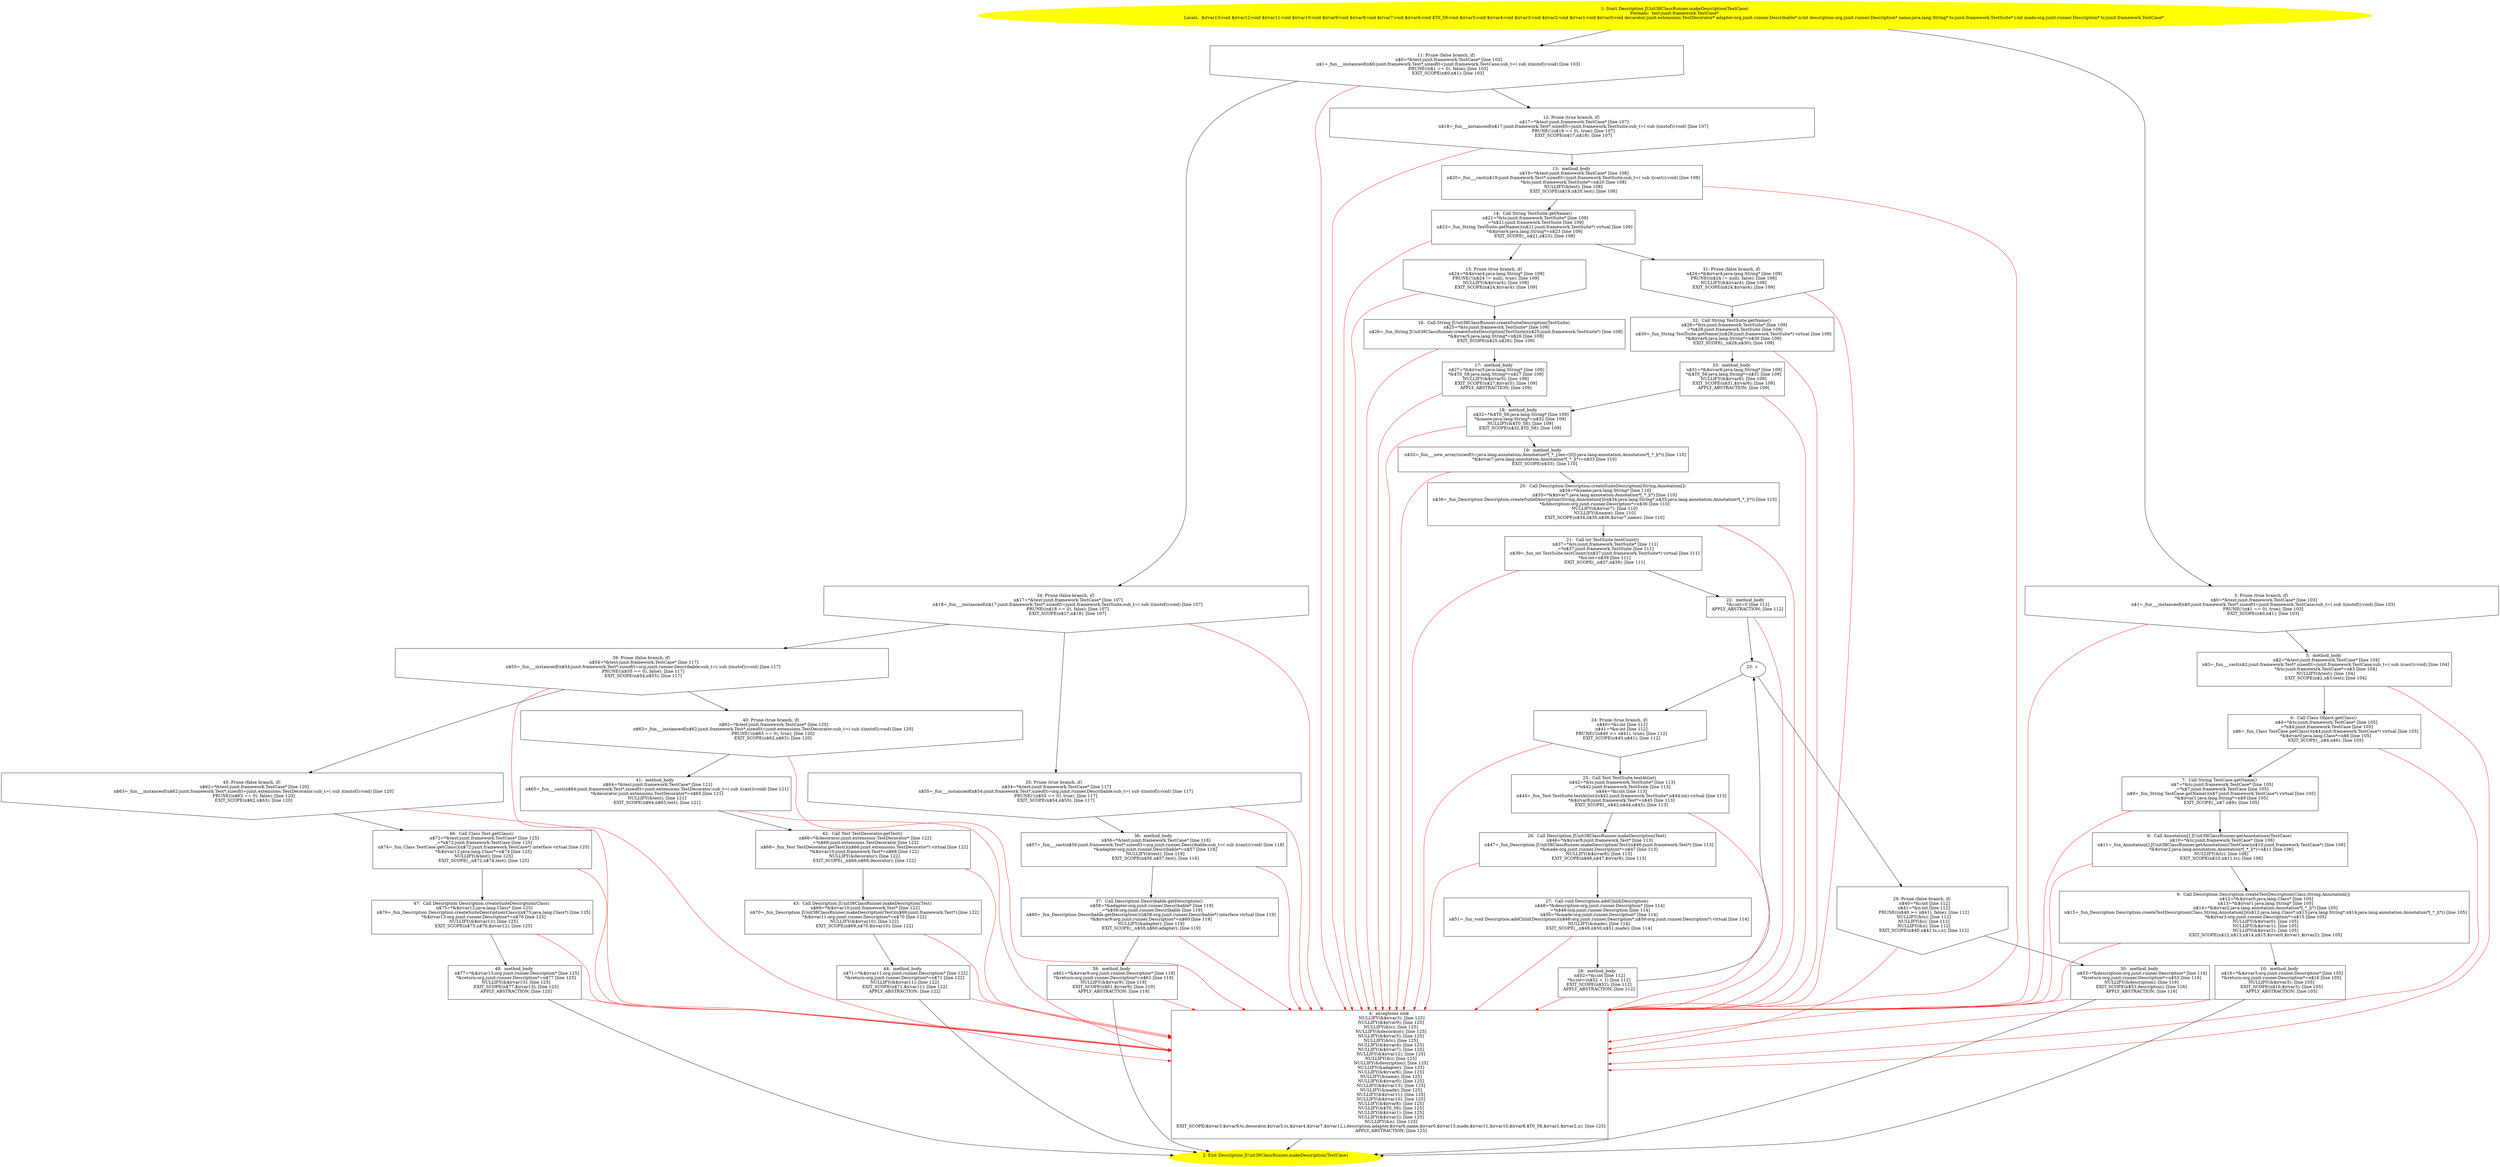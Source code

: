 /* @generated */
digraph cfg {
"org.junit.internal.runners.JUnit38ClassRunner.makeDescription(junit.framework.TestCase):org.junit.ru.dd2ad5ad8b686f7b591036854884a58a_1" [label="1: Start Description JUnit38ClassRunner.makeDescription(TestCase)\nFormals:  test:junit.framework.TestCase*\nLocals:  $irvar13:void $irvar12:void $irvar11:void $irvar10:void $irvar9:void $irvar8:void $irvar7:void $irvar6:void $T0_58:void $irvar5:void $irvar4:void $irvar3:void $irvar2:void $irvar1:void $irvar0:void decorator:junit.extensions.TestDecorator* adapter:org.junit.runner.Describable* n:int description:org.junit.runner.Description* name:java.lang.String* ts:junit.framework.TestSuite* i:int made:org.junit.runner.Description* tc:junit.framework.TestCase* \n  " color=yellow style=filled]
	

	 "org.junit.internal.runners.JUnit38ClassRunner.makeDescription(junit.framework.TestCase):org.junit.ru.dd2ad5ad8b686f7b591036854884a58a_1" -> "org.junit.internal.runners.JUnit38ClassRunner.makeDescription(junit.framework.TestCase):org.junit.ru.dd2ad5ad8b686f7b591036854884a58a_3" ;
	 "org.junit.internal.runners.JUnit38ClassRunner.makeDescription(junit.framework.TestCase):org.junit.ru.dd2ad5ad8b686f7b591036854884a58a_1" -> "org.junit.internal.runners.JUnit38ClassRunner.makeDescription(junit.framework.TestCase):org.junit.ru.dd2ad5ad8b686f7b591036854884a58a_11" ;
"org.junit.internal.runners.JUnit38ClassRunner.makeDescription(junit.framework.TestCase):org.junit.ru.dd2ad5ad8b686f7b591036854884a58a_2" [label="2: Exit Description JUnit38ClassRunner.makeDescription(TestCase) \n  " color=yellow style=filled]
	

"org.junit.internal.runners.JUnit38ClassRunner.makeDescription(junit.framework.TestCase):org.junit.ru.dd2ad5ad8b686f7b591036854884a58a_3" [label="3: Prune (true branch, if) \n   n$0=*&test:junit.framework.TestCase* [line 103]\n  n$1=_fun___instanceof(n$0:junit.framework.Test*,sizeof(t=junit.framework.TestCase;sub_t=( sub )(instof)):void) [line 103]\n  PRUNE(!(n$1 == 0), true); [line 103]\n  EXIT_SCOPE(n$0,n$1); [line 103]\n " shape="invhouse"]
	

	 "org.junit.internal.runners.JUnit38ClassRunner.makeDescription(junit.framework.TestCase):org.junit.ru.dd2ad5ad8b686f7b591036854884a58a_3" -> "org.junit.internal.runners.JUnit38ClassRunner.makeDescription(junit.framework.TestCase):org.junit.ru.dd2ad5ad8b686f7b591036854884a58a_5" ;
	 "org.junit.internal.runners.JUnit38ClassRunner.makeDescription(junit.framework.TestCase):org.junit.ru.dd2ad5ad8b686f7b591036854884a58a_3" -> "org.junit.internal.runners.JUnit38ClassRunner.makeDescription(junit.framework.TestCase):org.junit.ru.dd2ad5ad8b686f7b591036854884a58a_4" [color="red" ];
"org.junit.internal.runners.JUnit38ClassRunner.makeDescription(junit.framework.TestCase):org.junit.ru.dd2ad5ad8b686f7b591036854884a58a_4" [label="4:  exceptions sink \n   NULLIFY(&$irvar3); [line 125]\n  NULLIFY(&$irvar9); [line 125]\n  NULLIFY(&tc); [line 125]\n  NULLIFY(&decorator); [line 125]\n  NULLIFY(&$irvar5); [line 125]\n  NULLIFY(&ts); [line 125]\n  NULLIFY(&$irvar4); [line 125]\n  NULLIFY(&$irvar7); [line 125]\n  NULLIFY(&$irvar12); [line 125]\n  NULLIFY(&i); [line 125]\n  NULLIFY(&description); [line 125]\n  NULLIFY(&adapter); [line 125]\n  NULLIFY(&$irvar6); [line 125]\n  NULLIFY(&name); [line 125]\n  NULLIFY(&$irvar0); [line 125]\n  NULLIFY(&$irvar13); [line 125]\n  NULLIFY(&made); [line 125]\n  NULLIFY(&$irvar11); [line 125]\n  NULLIFY(&$irvar10); [line 125]\n  NULLIFY(&$irvar8); [line 125]\n  NULLIFY(&$T0_58); [line 125]\n  NULLIFY(&$irvar1); [line 125]\n  NULLIFY(&$irvar2); [line 125]\n  NULLIFY(&n); [line 125]\n  EXIT_SCOPE($irvar3,$irvar9,tc,decorator,$irvar5,ts,$irvar4,$irvar7,$irvar12,i,description,adapter,$irvar6,name,$irvar0,$irvar13,made,$irvar11,$irvar10,$irvar8,$T0_58,$irvar1,$irvar2,n); [line 125]\n  APPLY_ABSTRACTION; [line 125]\n " shape="box"]
	

	 "org.junit.internal.runners.JUnit38ClassRunner.makeDescription(junit.framework.TestCase):org.junit.ru.dd2ad5ad8b686f7b591036854884a58a_4" -> "org.junit.internal.runners.JUnit38ClassRunner.makeDescription(junit.framework.TestCase):org.junit.ru.dd2ad5ad8b686f7b591036854884a58a_2" ;
"org.junit.internal.runners.JUnit38ClassRunner.makeDescription(junit.framework.TestCase):org.junit.ru.dd2ad5ad8b686f7b591036854884a58a_5" [label="5:  method_body \n   n$2=*&test:junit.framework.TestCase* [line 104]\n  n$3=_fun___cast(n$2:junit.framework.Test*,sizeof(t=junit.framework.TestCase;sub_t=( sub )(cast)):void) [line 104]\n  *&tc:junit.framework.TestCase*=n$3 [line 104]\n  NULLIFY(&test); [line 104]\n  EXIT_SCOPE(n$2,n$3,test); [line 104]\n " shape="box"]
	

	 "org.junit.internal.runners.JUnit38ClassRunner.makeDescription(junit.framework.TestCase):org.junit.ru.dd2ad5ad8b686f7b591036854884a58a_5" -> "org.junit.internal.runners.JUnit38ClassRunner.makeDescription(junit.framework.TestCase):org.junit.ru.dd2ad5ad8b686f7b591036854884a58a_6" ;
	 "org.junit.internal.runners.JUnit38ClassRunner.makeDescription(junit.framework.TestCase):org.junit.ru.dd2ad5ad8b686f7b591036854884a58a_5" -> "org.junit.internal.runners.JUnit38ClassRunner.makeDescription(junit.framework.TestCase):org.junit.ru.dd2ad5ad8b686f7b591036854884a58a_4" [color="red" ];
"org.junit.internal.runners.JUnit38ClassRunner.makeDescription(junit.framework.TestCase):org.junit.ru.dd2ad5ad8b686f7b591036854884a58a_6" [label="6:  Call Class Object.getClass() \n   n$4=*&tc:junit.framework.TestCase* [line 105]\n  _=*n$4:junit.framework.TestCase [line 105]\n  n$6=_fun_Class TestCase.getClass()(n$4:junit.framework.TestCase*) virtual [line 105]\n  *&$irvar0:java.lang.Class*=n$6 [line 105]\n  EXIT_SCOPE(_,n$4,n$6); [line 105]\n " shape="box"]
	

	 "org.junit.internal.runners.JUnit38ClassRunner.makeDescription(junit.framework.TestCase):org.junit.ru.dd2ad5ad8b686f7b591036854884a58a_6" -> "org.junit.internal.runners.JUnit38ClassRunner.makeDescription(junit.framework.TestCase):org.junit.ru.dd2ad5ad8b686f7b591036854884a58a_7" ;
	 "org.junit.internal.runners.JUnit38ClassRunner.makeDescription(junit.framework.TestCase):org.junit.ru.dd2ad5ad8b686f7b591036854884a58a_6" -> "org.junit.internal.runners.JUnit38ClassRunner.makeDescription(junit.framework.TestCase):org.junit.ru.dd2ad5ad8b686f7b591036854884a58a_4" [color="red" ];
"org.junit.internal.runners.JUnit38ClassRunner.makeDescription(junit.framework.TestCase):org.junit.ru.dd2ad5ad8b686f7b591036854884a58a_7" [label="7:  Call String TestCase.getName() \n   n$7=*&tc:junit.framework.TestCase* [line 105]\n  _=*n$7:junit.framework.TestCase [line 105]\n  n$9=_fun_String TestCase.getName()(n$7:junit.framework.TestCase*) virtual [line 105]\n  *&$irvar1:java.lang.String*=n$9 [line 105]\n  EXIT_SCOPE(_,n$7,n$9); [line 105]\n " shape="box"]
	

	 "org.junit.internal.runners.JUnit38ClassRunner.makeDescription(junit.framework.TestCase):org.junit.ru.dd2ad5ad8b686f7b591036854884a58a_7" -> "org.junit.internal.runners.JUnit38ClassRunner.makeDescription(junit.framework.TestCase):org.junit.ru.dd2ad5ad8b686f7b591036854884a58a_8" ;
	 "org.junit.internal.runners.JUnit38ClassRunner.makeDescription(junit.framework.TestCase):org.junit.ru.dd2ad5ad8b686f7b591036854884a58a_7" -> "org.junit.internal.runners.JUnit38ClassRunner.makeDescription(junit.framework.TestCase):org.junit.ru.dd2ad5ad8b686f7b591036854884a58a_4" [color="red" ];
"org.junit.internal.runners.JUnit38ClassRunner.makeDescription(junit.framework.TestCase):org.junit.ru.dd2ad5ad8b686f7b591036854884a58a_8" [label="8:  Call Annotation[] JUnit38ClassRunner.getAnnotations(TestCase) \n   n$10=*&tc:junit.framework.TestCase* [line 106]\n  n$11=_fun_Annotation[] JUnit38ClassRunner.getAnnotations(TestCase)(n$10:junit.framework.TestCase*) [line 106]\n  *&$irvar2:java.lang.annotation.Annotation*[_*_](*)=n$11 [line 106]\n  NULLIFY(&tc); [line 106]\n  EXIT_SCOPE(n$10,n$11,tc); [line 106]\n " shape="box"]
	

	 "org.junit.internal.runners.JUnit38ClassRunner.makeDescription(junit.framework.TestCase):org.junit.ru.dd2ad5ad8b686f7b591036854884a58a_8" -> "org.junit.internal.runners.JUnit38ClassRunner.makeDescription(junit.framework.TestCase):org.junit.ru.dd2ad5ad8b686f7b591036854884a58a_9" ;
	 "org.junit.internal.runners.JUnit38ClassRunner.makeDescription(junit.framework.TestCase):org.junit.ru.dd2ad5ad8b686f7b591036854884a58a_8" -> "org.junit.internal.runners.JUnit38ClassRunner.makeDescription(junit.framework.TestCase):org.junit.ru.dd2ad5ad8b686f7b591036854884a58a_4" [color="red" ];
"org.junit.internal.runners.JUnit38ClassRunner.makeDescription(junit.framework.TestCase):org.junit.ru.dd2ad5ad8b686f7b591036854884a58a_9" [label="9:  Call Description Description.createTestDescription(Class,String,Annotation[]) \n   n$12=*&$irvar0:java.lang.Class* [line 105]\n  n$13=*&$irvar1:java.lang.String* [line 105]\n  n$14=*&$irvar2:java.lang.annotation.Annotation*[_*_](*) [line 105]\n  n$15=_fun_Description Description.createTestDescription(Class,String,Annotation[])(n$12:java.lang.Class*,n$13:java.lang.String*,n$14:java.lang.annotation.Annotation*[_*_](*)) [line 105]\n  *&$irvar3:org.junit.runner.Description*=n$15 [line 105]\n  NULLIFY(&$irvar0); [line 105]\n  NULLIFY(&$irvar1); [line 105]\n  NULLIFY(&$irvar2); [line 105]\n  EXIT_SCOPE(n$12,n$13,n$14,n$15,$irvar0,$irvar1,$irvar2); [line 105]\n " shape="box"]
	

	 "org.junit.internal.runners.JUnit38ClassRunner.makeDescription(junit.framework.TestCase):org.junit.ru.dd2ad5ad8b686f7b591036854884a58a_9" -> "org.junit.internal.runners.JUnit38ClassRunner.makeDescription(junit.framework.TestCase):org.junit.ru.dd2ad5ad8b686f7b591036854884a58a_10" ;
	 "org.junit.internal.runners.JUnit38ClassRunner.makeDescription(junit.framework.TestCase):org.junit.ru.dd2ad5ad8b686f7b591036854884a58a_9" -> "org.junit.internal.runners.JUnit38ClassRunner.makeDescription(junit.framework.TestCase):org.junit.ru.dd2ad5ad8b686f7b591036854884a58a_4" [color="red" ];
"org.junit.internal.runners.JUnit38ClassRunner.makeDescription(junit.framework.TestCase):org.junit.ru.dd2ad5ad8b686f7b591036854884a58a_10" [label="10:  method_body \n   n$16=*&$irvar3:org.junit.runner.Description* [line 105]\n  *&return:org.junit.runner.Description*=n$16 [line 105]\n  NULLIFY(&$irvar3); [line 105]\n  EXIT_SCOPE(n$16,$irvar3); [line 105]\n  APPLY_ABSTRACTION; [line 105]\n " shape="box"]
	

	 "org.junit.internal.runners.JUnit38ClassRunner.makeDescription(junit.framework.TestCase):org.junit.ru.dd2ad5ad8b686f7b591036854884a58a_10" -> "org.junit.internal.runners.JUnit38ClassRunner.makeDescription(junit.framework.TestCase):org.junit.ru.dd2ad5ad8b686f7b591036854884a58a_2" ;
	 "org.junit.internal.runners.JUnit38ClassRunner.makeDescription(junit.framework.TestCase):org.junit.ru.dd2ad5ad8b686f7b591036854884a58a_10" -> "org.junit.internal.runners.JUnit38ClassRunner.makeDescription(junit.framework.TestCase):org.junit.ru.dd2ad5ad8b686f7b591036854884a58a_4" [color="red" ];
"org.junit.internal.runners.JUnit38ClassRunner.makeDescription(junit.framework.TestCase):org.junit.ru.dd2ad5ad8b686f7b591036854884a58a_11" [label="11: Prune (false branch, if) \n   n$0=*&test:junit.framework.TestCase* [line 103]\n  n$1=_fun___instanceof(n$0:junit.framework.Test*,sizeof(t=junit.framework.TestCase;sub_t=( sub )(instof)):void) [line 103]\n  PRUNE((n$1 == 0), false); [line 103]\n  EXIT_SCOPE(n$0,n$1); [line 103]\n " shape="invhouse"]
	

	 "org.junit.internal.runners.JUnit38ClassRunner.makeDescription(junit.framework.TestCase):org.junit.ru.dd2ad5ad8b686f7b591036854884a58a_11" -> "org.junit.internal.runners.JUnit38ClassRunner.makeDescription(junit.framework.TestCase):org.junit.ru.dd2ad5ad8b686f7b591036854884a58a_12" ;
	 "org.junit.internal.runners.JUnit38ClassRunner.makeDescription(junit.framework.TestCase):org.junit.ru.dd2ad5ad8b686f7b591036854884a58a_11" -> "org.junit.internal.runners.JUnit38ClassRunner.makeDescription(junit.framework.TestCase):org.junit.ru.dd2ad5ad8b686f7b591036854884a58a_34" ;
	 "org.junit.internal.runners.JUnit38ClassRunner.makeDescription(junit.framework.TestCase):org.junit.ru.dd2ad5ad8b686f7b591036854884a58a_11" -> "org.junit.internal.runners.JUnit38ClassRunner.makeDescription(junit.framework.TestCase):org.junit.ru.dd2ad5ad8b686f7b591036854884a58a_4" [color="red" ];
"org.junit.internal.runners.JUnit38ClassRunner.makeDescription(junit.framework.TestCase):org.junit.ru.dd2ad5ad8b686f7b591036854884a58a_12" [label="12: Prune (true branch, if) \n   n$17=*&test:junit.framework.TestCase* [line 107]\n  n$18=_fun___instanceof(n$17:junit.framework.Test*,sizeof(t=junit.framework.TestSuite;sub_t=( sub )(instof)):void) [line 107]\n  PRUNE(!(n$18 == 0), true); [line 107]\n  EXIT_SCOPE(n$17,n$18); [line 107]\n " shape="invhouse"]
	

	 "org.junit.internal.runners.JUnit38ClassRunner.makeDescription(junit.framework.TestCase):org.junit.ru.dd2ad5ad8b686f7b591036854884a58a_12" -> "org.junit.internal.runners.JUnit38ClassRunner.makeDescription(junit.framework.TestCase):org.junit.ru.dd2ad5ad8b686f7b591036854884a58a_13" ;
	 "org.junit.internal.runners.JUnit38ClassRunner.makeDescription(junit.framework.TestCase):org.junit.ru.dd2ad5ad8b686f7b591036854884a58a_12" -> "org.junit.internal.runners.JUnit38ClassRunner.makeDescription(junit.framework.TestCase):org.junit.ru.dd2ad5ad8b686f7b591036854884a58a_4" [color="red" ];
"org.junit.internal.runners.JUnit38ClassRunner.makeDescription(junit.framework.TestCase):org.junit.ru.dd2ad5ad8b686f7b591036854884a58a_13" [label="13:  method_body \n   n$19=*&test:junit.framework.TestCase* [line 108]\n  n$20=_fun___cast(n$19:junit.framework.Test*,sizeof(t=junit.framework.TestSuite;sub_t=( sub )(cast)):void) [line 108]\n  *&ts:junit.framework.TestSuite*=n$20 [line 108]\n  NULLIFY(&test); [line 108]\n  EXIT_SCOPE(n$19,n$20,test); [line 108]\n " shape="box"]
	

	 "org.junit.internal.runners.JUnit38ClassRunner.makeDescription(junit.framework.TestCase):org.junit.ru.dd2ad5ad8b686f7b591036854884a58a_13" -> "org.junit.internal.runners.JUnit38ClassRunner.makeDescription(junit.framework.TestCase):org.junit.ru.dd2ad5ad8b686f7b591036854884a58a_14" ;
	 "org.junit.internal.runners.JUnit38ClassRunner.makeDescription(junit.framework.TestCase):org.junit.ru.dd2ad5ad8b686f7b591036854884a58a_13" -> "org.junit.internal.runners.JUnit38ClassRunner.makeDescription(junit.framework.TestCase):org.junit.ru.dd2ad5ad8b686f7b591036854884a58a_4" [color="red" ];
"org.junit.internal.runners.JUnit38ClassRunner.makeDescription(junit.framework.TestCase):org.junit.ru.dd2ad5ad8b686f7b591036854884a58a_14" [label="14:  Call String TestSuite.getName() \n   n$21=*&ts:junit.framework.TestSuite* [line 109]\n  _=*n$21:junit.framework.TestSuite [line 109]\n  n$23=_fun_String TestSuite.getName()(n$21:junit.framework.TestSuite*) virtual [line 109]\n  *&$irvar4:java.lang.String*=n$23 [line 109]\n  EXIT_SCOPE(_,n$21,n$23); [line 109]\n " shape="box"]
	

	 "org.junit.internal.runners.JUnit38ClassRunner.makeDescription(junit.framework.TestCase):org.junit.ru.dd2ad5ad8b686f7b591036854884a58a_14" -> "org.junit.internal.runners.JUnit38ClassRunner.makeDescription(junit.framework.TestCase):org.junit.ru.dd2ad5ad8b686f7b591036854884a58a_15" ;
	 "org.junit.internal.runners.JUnit38ClassRunner.makeDescription(junit.framework.TestCase):org.junit.ru.dd2ad5ad8b686f7b591036854884a58a_14" -> "org.junit.internal.runners.JUnit38ClassRunner.makeDescription(junit.framework.TestCase):org.junit.ru.dd2ad5ad8b686f7b591036854884a58a_31" ;
	 "org.junit.internal.runners.JUnit38ClassRunner.makeDescription(junit.framework.TestCase):org.junit.ru.dd2ad5ad8b686f7b591036854884a58a_14" -> "org.junit.internal.runners.JUnit38ClassRunner.makeDescription(junit.framework.TestCase):org.junit.ru.dd2ad5ad8b686f7b591036854884a58a_4" [color="red" ];
"org.junit.internal.runners.JUnit38ClassRunner.makeDescription(junit.framework.TestCase):org.junit.ru.dd2ad5ad8b686f7b591036854884a58a_15" [label="15: Prune (true branch, if) \n   n$24=*&$irvar4:java.lang.String* [line 109]\n  PRUNE(!(n$24 != null), true); [line 109]\n  NULLIFY(&$irvar4); [line 109]\n  EXIT_SCOPE(n$24,$irvar4); [line 109]\n " shape="invhouse"]
	

	 "org.junit.internal.runners.JUnit38ClassRunner.makeDescription(junit.framework.TestCase):org.junit.ru.dd2ad5ad8b686f7b591036854884a58a_15" -> "org.junit.internal.runners.JUnit38ClassRunner.makeDescription(junit.framework.TestCase):org.junit.ru.dd2ad5ad8b686f7b591036854884a58a_16" ;
	 "org.junit.internal.runners.JUnit38ClassRunner.makeDescription(junit.framework.TestCase):org.junit.ru.dd2ad5ad8b686f7b591036854884a58a_15" -> "org.junit.internal.runners.JUnit38ClassRunner.makeDescription(junit.framework.TestCase):org.junit.ru.dd2ad5ad8b686f7b591036854884a58a_4" [color="red" ];
"org.junit.internal.runners.JUnit38ClassRunner.makeDescription(junit.framework.TestCase):org.junit.ru.dd2ad5ad8b686f7b591036854884a58a_16" [label="16:  Call String JUnit38ClassRunner.createSuiteDescription(TestSuite) \n   n$25=*&ts:junit.framework.TestSuite* [line 109]\n  n$26=_fun_String JUnit38ClassRunner.createSuiteDescription(TestSuite)(n$25:junit.framework.TestSuite*) [line 109]\n  *&$irvar5:java.lang.String*=n$26 [line 109]\n  EXIT_SCOPE(n$25,n$26); [line 109]\n " shape="box"]
	

	 "org.junit.internal.runners.JUnit38ClassRunner.makeDescription(junit.framework.TestCase):org.junit.ru.dd2ad5ad8b686f7b591036854884a58a_16" -> "org.junit.internal.runners.JUnit38ClassRunner.makeDescription(junit.framework.TestCase):org.junit.ru.dd2ad5ad8b686f7b591036854884a58a_17" ;
	 "org.junit.internal.runners.JUnit38ClassRunner.makeDescription(junit.framework.TestCase):org.junit.ru.dd2ad5ad8b686f7b591036854884a58a_16" -> "org.junit.internal.runners.JUnit38ClassRunner.makeDescription(junit.framework.TestCase):org.junit.ru.dd2ad5ad8b686f7b591036854884a58a_4" [color="red" ];
"org.junit.internal.runners.JUnit38ClassRunner.makeDescription(junit.framework.TestCase):org.junit.ru.dd2ad5ad8b686f7b591036854884a58a_17" [label="17:  method_body \n   n$27=*&$irvar5:java.lang.String* [line 109]\n  *&$T0_58:java.lang.String*=n$27 [line 109]\n  NULLIFY(&$irvar5); [line 109]\n  EXIT_SCOPE(n$27,$irvar5); [line 109]\n  APPLY_ABSTRACTION; [line 109]\n " shape="box"]
	

	 "org.junit.internal.runners.JUnit38ClassRunner.makeDescription(junit.framework.TestCase):org.junit.ru.dd2ad5ad8b686f7b591036854884a58a_17" -> "org.junit.internal.runners.JUnit38ClassRunner.makeDescription(junit.framework.TestCase):org.junit.ru.dd2ad5ad8b686f7b591036854884a58a_18" ;
	 "org.junit.internal.runners.JUnit38ClassRunner.makeDescription(junit.framework.TestCase):org.junit.ru.dd2ad5ad8b686f7b591036854884a58a_17" -> "org.junit.internal.runners.JUnit38ClassRunner.makeDescription(junit.framework.TestCase):org.junit.ru.dd2ad5ad8b686f7b591036854884a58a_4" [color="red" ];
"org.junit.internal.runners.JUnit38ClassRunner.makeDescription(junit.framework.TestCase):org.junit.ru.dd2ad5ad8b686f7b591036854884a58a_18" [label="18:  method_body \n   n$32=*&$T0_58:java.lang.String* [line 109]\n  *&name:java.lang.String*=n$32 [line 109]\n  NULLIFY(&$T0_58); [line 109]\n  EXIT_SCOPE(n$32,$T0_58); [line 109]\n " shape="box"]
	

	 "org.junit.internal.runners.JUnit38ClassRunner.makeDescription(junit.framework.TestCase):org.junit.ru.dd2ad5ad8b686f7b591036854884a58a_18" -> "org.junit.internal.runners.JUnit38ClassRunner.makeDescription(junit.framework.TestCase):org.junit.ru.dd2ad5ad8b686f7b591036854884a58a_19" ;
	 "org.junit.internal.runners.JUnit38ClassRunner.makeDescription(junit.framework.TestCase):org.junit.ru.dd2ad5ad8b686f7b591036854884a58a_18" -> "org.junit.internal.runners.JUnit38ClassRunner.makeDescription(junit.framework.TestCase):org.junit.ru.dd2ad5ad8b686f7b591036854884a58a_4" [color="red" ];
"org.junit.internal.runners.JUnit38ClassRunner.makeDescription(junit.framework.TestCase):org.junit.ru.dd2ad5ad8b686f7b591036854884a58a_19" [label="19:  method_body \n   n$33=_fun___new_array(sizeof(t=java.lang.annotation.Annotation*[_*_];len=[0]):java.lang.annotation.Annotation*[_*_](*)) [line 110]\n  *&$irvar7:java.lang.annotation.Annotation*[_*_](*)=n$33 [line 110]\n  EXIT_SCOPE(n$33); [line 110]\n " shape="box"]
	

	 "org.junit.internal.runners.JUnit38ClassRunner.makeDescription(junit.framework.TestCase):org.junit.ru.dd2ad5ad8b686f7b591036854884a58a_19" -> "org.junit.internal.runners.JUnit38ClassRunner.makeDescription(junit.framework.TestCase):org.junit.ru.dd2ad5ad8b686f7b591036854884a58a_20" ;
	 "org.junit.internal.runners.JUnit38ClassRunner.makeDescription(junit.framework.TestCase):org.junit.ru.dd2ad5ad8b686f7b591036854884a58a_19" -> "org.junit.internal.runners.JUnit38ClassRunner.makeDescription(junit.framework.TestCase):org.junit.ru.dd2ad5ad8b686f7b591036854884a58a_4" [color="red" ];
"org.junit.internal.runners.JUnit38ClassRunner.makeDescription(junit.framework.TestCase):org.junit.ru.dd2ad5ad8b686f7b591036854884a58a_20" [label="20:  Call Description Description.createSuiteDescription(String,Annotation[]) \n   n$34=*&name:java.lang.String* [line 110]\n  n$35=*&$irvar7:java.lang.annotation.Annotation*[_*_](*) [line 110]\n  n$36=_fun_Description Description.createSuiteDescription(String,Annotation[])(n$34:java.lang.String*,n$35:java.lang.annotation.Annotation*[_*_](*)) [line 110]\n  *&description:org.junit.runner.Description*=n$36 [line 110]\n  NULLIFY(&$irvar7); [line 110]\n  NULLIFY(&name); [line 110]\n  EXIT_SCOPE(n$34,n$35,n$36,$irvar7,name); [line 110]\n " shape="box"]
	

	 "org.junit.internal.runners.JUnit38ClassRunner.makeDescription(junit.framework.TestCase):org.junit.ru.dd2ad5ad8b686f7b591036854884a58a_20" -> "org.junit.internal.runners.JUnit38ClassRunner.makeDescription(junit.framework.TestCase):org.junit.ru.dd2ad5ad8b686f7b591036854884a58a_21" ;
	 "org.junit.internal.runners.JUnit38ClassRunner.makeDescription(junit.framework.TestCase):org.junit.ru.dd2ad5ad8b686f7b591036854884a58a_20" -> "org.junit.internal.runners.JUnit38ClassRunner.makeDescription(junit.framework.TestCase):org.junit.ru.dd2ad5ad8b686f7b591036854884a58a_4" [color="red" ];
"org.junit.internal.runners.JUnit38ClassRunner.makeDescription(junit.framework.TestCase):org.junit.ru.dd2ad5ad8b686f7b591036854884a58a_21" [label="21:  Call int TestSuite.testCount() \n   n$37=*&ts:junit.framework.TestSuite* [line 111]\n  _=*n$37:junit.framework.TestSuite [line 111]\n  n$39=_fun_int TestSuite.testCount()(n$37:junit.framework.TestSuite*) virtual [line 111]\n  *&n:int=n$39 [line 111]\n  EXIT_SCOPE(_,n$37,n$39); [line 111]\n " shape="box"]
	

	 "org.junit.internal.runners.JUnit38ClassRunner.makeDescription(junit.framework.TestCase):org.junit.ru.dd2ad5ad8b686f7b591036854884a58a_21" -> "org.junit.internal.runners.JUnit38ClassRunner.makeDescription(junit.framework.TestCase):org.junit.ru.dd2ad5ad8b686f7b591036854884a58a_22" ;
	 "org.junit.internal.runners.JUnit38ClassRunner.makeDescription(junit.framework.TestCase):org.junit.ru.dd2ad5ad8b686f7b591036854884a58a_21" -> "org.junit.internal.runners.JUnit38ClassRunner.makeDescription(junit.framework.TestCase):org.junit.ru.dd2ad5ad8b686f7b591036854884a58a_4" [color="red" ];
"org.junit.internal.runners.JUnit38ClassRunner.makeDescription(junit.framework.TestCase):org.junit.ru.dd2ad5ad8b686f7b591036854884a58a_22" [label="22:  method_body \n   *&i:int=0 [line 112]\n  APPLY_ABSTRACTION; [line 112]\n " shape="box"]
	

	 "org.junit.internal.runners.JUnit38ClassRunner.makeDescription(junit.framework.TestCase):org.junit.ru.dd2ad5ad8b686f7b591036854884a58a_22" -> "org.junit.internal.runners.JUnit38ClassRunner.makeDescription(junit.framework.TestCase):org.junit.ru.dd2ad5ad8b686f7b591036854884a58a_23" ;
	 "org.junit.internal.runners.JUnit38ClassRunner.makeDescription(junit.framework.TestCase):org.junit.ru.dd2ad5ad8b686f7b591036854884a58a_22" -> "org.junit.internal.runners.JUnit38ClassRunner.makeDescription(junit.framework.TestCase):org.junit.ru.dd2ad5ad8b686f7b591036854884a58a_4" [color="red" ];
"org.junit.internal.runners.JUnit38ClassRunner.makeDescription(junit.framework.TestCase):org.junit.ru.dd2ad5ad8b686f7b591036854884a58a_23" [label="23: + \n  " ]
	

	 "org.junit.internal.runners.JUnit38ClassRunner.makeDescription(junit.framework.TestCase):org.junit.ru.dd2ad5ad8b686f7b591036854884a58a_23" -> "org.junit.internal.runners.JUnit38ClassRunner.makeDescription(junit.framework.TestCase):org.junit.ru.dd2ad5ad8b686f7b591036854884a58a_24" ;
	 "org.junit.internal.runners.JUnit38ClassRunner.makeDescription(junit.framework.TestCase):org.junit.ru.dd2ad5ad8b686f7b591036854884a58a_23" -> "org.junit.internal.runners.JUnit38ClassRunner.makeDescription(junit.framework.TestCase):org.junit.ru.dd2ad5ad8b686f7b591036854884a58a_29" ;
"org.junit.internal.runners.JUnit38ClassRunner.makeDescription(junit.framework.TestCase):org.junit.ru.dd2ad5ad8b686f7b591036854884a58a_24" [label="24: Prune (true branch, if) \n   n$40=*&i:int [line 112]\n  n$41=*&n:int [line 112]\n  PRUNE(!(n$40 >= n$41), true); [line 112]\n  EXIT_SCOPE(n$40,n$41); [line 112]\n " shape="invhouse"]
	

	 "org.junit.internal.runners.JUnit38ClassRunner.makeDescription(junit.framework.TestCase):org.junit.ru.dd2ad5ad8b686f7b591036854884a58a_24" -> "org.junit.internal.runners.JUnit38ClassRunner.makeDescription(junit.framework.TestCase):org.junit.ru.dd2ad5ad8b686f7b591036854884a58a_25" ;
	 "org.junit.internal.runners.JUnit38ClassRunner.makeDescription(junit.framework.TestCase):org.junit.ru.dd2ad5ad8b686f7b591036854884a58a_24" -> "org.junit.internal.runners.JUnit38ClassRunner.makeDescription(junit.framework.TestCase):org.junit.ru.dd2ad5ad8b686f7b591036854884a58a_4" [color="red" ];
"org.junit.internal.runners.JUnit38ClassRunner.makeDescription(junit.framework.TestCase):org.junit.ru.dd2ad5ad8b686f7b591036854884a58a_25" [label="25:  Call Test TestSuite.testAt(int) \n   n$42=*&ts:junit.framework.TestSuite* [line 113]\n  _=*n$42:junit.framework.TestSuite [line 113]\n  n$44=*&i:int [line 113]\n  n$45=_fun_Test TestSuite.testAt(int)(n$42:junit.framework.TestSuite*,n$44:int) virtual [line 113]\n  *&$irvar8:junit.framework.Test*=n$45 [line 113]\n  EXIT_SCOPE(_,n$42,n$44,n$45); [line 113]\n " shape="box"]
	

	 "org.junit.internal.runners.JUnit38ClassRunner.makeDescription(junit.framework.TestCase):org.junit.ru.dd2ad5ad8b686f7b591036854884a58a_25" -> "org.junit.internal.runners.JUnit38ClassRunner.makeDescription(junit.framework.TestCase):org.junit.ru.dd2ad5ad8b686f7b591036854884a58a_26" ;
	 "org.junit.internal.runners.JUnit38ClassRunner.makeDescription(junit.framework.TestCase):org.junit.ru.dd2ad5ad8b686f7b591036854884a58a_25" -> "org.junit.internal.runners.JUnit38ClassRunner.makeDescription(junit.framework.TestCase):org.junit.ru.dd2ad5ad8b686f7b591036854884a58a_4" [color="red" ];
"org.junit.internal.runners.JUnit38ClassRunner.makeDescription(junit.framework.TestCase):org.junit.ru.dd2ad5ad8b686f7b591036854884a58a_26" [label="26:  Call Description JUnit38ClassRunner.makeDescription(Test) \n   n$46=*&$irvar8:junit.framework.Test* [line 113]\n  n$47=_fun_Description JUnit38ClassRunner.makeDescription(Test)(n$46:junit.framework.Test*) [line 113]\n  *&made:org.junit.runner.Description*=n$47 [line 113]\n  NULLIFY(&$irvar8); [line 113]\n  EXIT_SCOPE(n$46,n$47,$irvar8); [line 113]\n " shape="box"]
	

	 "org.junit.internal.runners.JUnit38ClassRunner.makeDescription(junit.framework.TestCase):org.junit.ru.dd2ad5ad8b686f7b591036854884a58a_26" -> "org.junit.internal.runners.JUnit38ClassRunner.makeDescription(junit.framework.TestCase):org.junit.ru.dd2ad5ad8b686f7b591036854884a58a_27" ;
	 "org.junit.internal.runners.JUnit38ClassRunner.makeDescription(junit.framework.TestCase):org.junit.ru.dd2ad5ad8b686f7b591036854884a58a_26" -> "org.junit.internal.runners.JUnit38ClassRunner.makeDescription(junit.framework.TestCase):org.junit.ru.dd2ad5ad8b686f7b591036854884a58a_4" [color="red" ];
"org.junit.internal.runners.JUnit38ClassRunner.makeDescription(junit.framework.TestCase):org.junit.ru.dd2ad5ad8b686f7b591036854884a58a_27" [label="27:  Call void Description.addChild(Description) \n   n$48=*&description:org.junit.runner.Description* [line 114]\n  _=*n$48:org.junit.runner.Description [line 114]\n  n$50=*&made:org.junit.runner.Description* [line 114]\n  n$51=_fun_void Description.addChild(Description)(n$48:org.junit.runner.Description*,n$50:org.junit.runner.Description*) virtual [line 114]\n  NULLIFY(&made); [line 114]\n  EXIT_SCOPE(_,n$48,n$50,n$51,made); [line 114]\n " shape="box"]
	

	 "org.junit.internal.runners.JUnit38ClassRunner.makeDescription(junit.framework.TestCase):org.junit.ru.dd2ad5ad8b686f7b591036854884a58a_27" -> "org.junit.internal.runners.JUnit38ClassRunner.makeDescription(junit.framework.TestCase):org.junit.ru.dd2ad5ad8b686f7b591036854884a58a_28" ;
	 "org.junit.internal.runners.JUnit38ClassRunner.makeDescription(junit.framework.TestCase):org.junit.ru.dd2ad5ad8b686f7b591036854884a58a_27" -> "org.junit.internal.runners.JUnit38ClassRunner.makeDescription(junit.framework.TestCase):org.junit.ru.dd2ad5ad8b686f7b591036854884a58a_4" [color="red" ];
"org.junit.internal.runners.JUnit38ClassRunner.makeDescription(junit.framework.TestCase):org.junit.ru.dd2ad5ad8b686f7b591036854884a58a_28" [label="28:  method_body \n   n$52=*&i:int [line 112]\n  *&i:int=(n$52 + 1) [line 112]\n  EXIT_SCOPE(n$52); [line 112]\n  APPLY_ABSTRACTION; [line 112]\n " shape="box"]
	

	 "org.junit.internal.runners.JUnit38ClassRunner.makeDescription(junit.framework.TestCase):org.junit.ru.dd2ad5ad8b686f7b591036854884a58a_28" -> "org.junit.internal.runners.JUnit38ClassRunner.makeDescription(junit.framework.TestCase):org.junit.ru.dd2ad5ad8b686f7b591036854884a58a_23" ;
	 "org.junit.internal.runners.JUnit38ClassRunner.makeDescription(junit.framework.TestCase):org.junit.ru.dd2ad5ad8b686f7b591036854884a58a_28" -> "org.junit.internal.runners.JUnit38ClassRunner.makeDescription(junit.framework.TestCase):org.junit.ru.dd2ad5ad8b686f7b591036854884a58a_4" [color="red" ];
"org.junit.internal.runners.JUnit38ClassRunner.makeDescription(junit.framework.TestCase):org.junit.ru.dd2ad5ad8b686f7b591036854884a58a_29" [label="29: Prune (false branch, if) \n   n$40=*&i:int [line 112]\n  n$41=*&n:int [line 112]\n  PRUNE((n$40 >= n$41), false); [line 112]\n  NULLIFY(&ts); [line 112]\n  NULLIFY(&i); [line 112]\n  NULLIFY(&n); [line 112]\n  EXIT_SCOPE(n$40,n$41,ts,i,n); [line 112]\n " shape="invhouse"]
	

	 "org.junit.internal.runners.JUnit38ClassRunner.makeDescription(junit.framework.TestCase):org.junit.ru.dd2ad5ad8b686f7b591036854884a58a_29" -> "org.junit.internal.runners.JUnit38ClassRunner.makeDescription(junit.framework.TestCase):org.junit.ru.dd2ad5ad8b686f7b591036854884a58a_30" ;
	 "org.junit.internal.runners.JUnit38ClassRunner.makeDescription(junit.framework.TestCase):org.junit.ru.dd2ad5ad8b686f7b591036854884a58a_29" -> "org.junit.internal.runners.JUnit38ClassRunner.makeDescription(junit.framework.TestCase):org.junit.ru.dd2ad5ad8b686f7b591036854884a58a_4" [color="red" ];
"org.junit.internal.runners.JUnit38ClassRunner.makeDescription(junit.framework.TestCase):org.junit.ru.dd2ad5ad8b686f7b591036854884a58a_30" [label="30:  method_body \n   n$53=*&description:org.junit.runner.Description* [line 116]\n  *&return:org.junit.runner.Description*=n$53 [line 116]\n  NULLIFY(&description); [line 116]\n  EXIT_SCOPE(n$53,description); [line 116]\n  APPLY_ABSTRACTION; [line 116]\n " shape="box"]
	

	 "org.junit.internal.runners.JUnit38ClassRunner.makeDescription(junit.framework.TestCase):org.junit.ru.dd2ad5ad8b686f7b591036854884a58a_30" -> "org.junit.internal.runners.JUnit38ClassRunner.makeDescription(junit.framework.TestCase):org.junit.ru.dd2ad5ad8b686f7b591036854884a58a_2" ;
	 "org.junit.internal.runners.JUnit38ClassRunner.makeDescription(junit.framework.TestCase):org.junit.ru.dd2ad5ad8b686f7b591036854884a58a_30" -> "org.junit.internal.runners.JUnit38ClassRunner.makeDescription(junit.framework.TestCase):org.junit.ru.dd2ad5ad8b686f7b591036854884a58a_4" [color="red" ];
"org.junit.internal.runners.JUnit38ClassRunner.makeDescription(junit.framework.TestCase):org.junit.ru.dd2ad5ad8b686f7b591036854884a58a_31" [label="31: Prune (false branch, if) \n   n$24=*&$irvar4:java.lang.String* [line 109]\n  PRUNE((n$24 != null), false); [line 109]\n  NULLIFY(&$irvar4); [line 109]\n  EXIT_SCOPE(n$24,$irvar4); [line 109]\n " shape="invhouse"]
	

	 "org.junit.internal.runners.JUnit38ClassRunner.makeDescription(junit.framework.TestCase):org.junit.ru.dd2ad5ad8b686f7b591036854884a58a_31" -> "org.junit.internal.runners.JUnit38ClassRunner.makeDescription(junit.framework.TestCase):org.junit.ru.dd2ad5ad8b686f7b591036854884a58a_32" ;
	 "org.junit.internal.runners.JUnit38ClassRunner.makeDescription(junit.framework.TestCase):org.junit.ru.dd2ad5ad8b686f7b591036854884a58a_31" -> "org.junit.internal.runners.JUnit38ClassRunner.makeDescription(junit.framework.TestCase):org.junit.ru.dd2ad5ad8b686f7b591036854884a58a_4" [color="red" ];
"org.junit.internal.runners.JUnit38ClassRunner.makeDescription(junit.framework.TestCase):org.junit.ru.dd2ad5ad8b686f7b591036854884a58a_32" [label="32:  Call String TestSuite.getName() \n   n$28=*&ts:junit.framework.TestSuite* [line 109]\n  _=*n$28:junit.framework.TestSuite [line 109]\n  n$30=_fun_String TestSuite.getName()(n$28:junit.framework.TestSuite*) virtual [line 109]\n  *&$irvar6:java.lang.String*=n$30 [line 109]\n  EXIT_SCOPE(_,n$28,n$30); [line 109]\n " shape="box"]
	

	 "org.junit.internal.runners.JUnit38ClassRunner.makeDescription(junit.framework.TestCase):org.junit.ru.dd2ad5ad8b686f7b591036854884a58a_32" -> "org.junit.internal.runners.JUnit38ClassRunner.makeDescription(junit.framework.TestCase):org.junit.ru.dd2ad5ad8b686f7b591036854884a58a_33" ;
	 "org.junit.internal.runners.JUnit38ClassRunner.makeDescription(junit.framework.TestCase):org.junit.ru.dd2ad5ad8b686f7b591036854884a58a_32" -> "org.junit.internal.runners.JUnit38ClassRunner.makeDescription(junit.framework.TestCase):org.junit.ru.dd2ad5ad8b686f7b591036854884a58a_4" [color="red" ];
"org.junit.internal.runners.JUnit38ClassRunner.makeDescription(junit.framework.TestCase):org.junit.ru.dd2ad5ad8b686f7b591036854884a58a_33" [label="33:  method_body \n   n$31=*&$irvar6:java.lang.String* [line 109]\n  *&$T0_58:java.lang.String*=n$31 [line 109]\n  NULLIFY(&$irvar6); [line 109]\n  EXIT_SCOPE(n$31,$irvar6); [line 109]\n  APPLY_ABSTRACTION; [line 109]\n " shape="box"]
	

	 "org.junit.internal.runners.JUnit38ClassRunner.makeDescription(junit.framework.TestCase):org.junit.ru.dd2ad5ad8b686f7b591036854884a58a_33" -> "org.junit.internal.runners.JUnit38ClassRunner.makeDescription(junit.framework.TestCase):org.junit.ru.dd2ad5ad8b686f7b591036854884a58a_18" ;
	 "org.junit.internal.runners.JUnit38ClassRunner.makeDescription(junit.framework.TestCase):org.junit.ru.dd2ad5ad8b686f7b591036854884a58a_33" -> "org.junit.internal.runners.JUnit38ClassRunner.makeDescription(junit.framework.TestCase):org.junit.ru.dd2ad5ad8b686f7b591036854884a58a_4" [color="red" ];
"org.junit.internal.runners.JUnit38ClassRunner.makeDescription(junit.framework.TestCase):org.junit.ru.dd2ad5ad8b686f7b591036854884a58a_34" [label="34: Prune (false branch, if) \n   n$17=*&test:junit.framework.TestCase* [line 107]\n  n$18=_fun___instanceof(n$17:junit.framework.Test*,sizeof(t=junit.framework.TestSuite;sub_t=( sub )(instof)):void) [line 107]\n  PRUNE((n$18 == 0), false); [line 107]\n  EXIT_SCOPE(n$17,n$18); [line 107]\n " shape="invhouse"]
	

	 "org.junit.internal.runners.JUnit38ClassRunner.makeDescription(junit.framework.TestCase):org.junit.ru.dd2ad5ad8b686f7b591036854884a58a_34" -> "org.junit.internal.runners.JUnit38ClassRunner.makeDescription(junit.framework.TestCase):org.junit.ru.dd2ad5ad8b686f7b591036854884a58a_35" ;
	 "org.junit.internal.runners.JUnit38ClassRunner.makeDescription(junit.framework.TestCase):org.junit.ru.dd2ad5ad8b686f7b591036854884a58a_34" -> "org.junit.internal.runners.JUnit38ClassRunner.makeDescription(junit.framework.TestCase):org.junit.ru.dd2ad5ad8b686f7b591036854884a58a_39" ;
	 "org.junit.internal.runners.JUnit38ClassRunner.makeDescription(junit.framework.TestCase):org.junit.ru.dd2ad5ad8b686f7b591036854884a58a_34" -> "org.junit.internal.runners.JUnit38ClassRunner.makeDescription(junit.framework.TestCase):org.junit.ru.dd2ad5ad8b686f7b591036854884a58a_4" [color="red" ];
"org.junit.internal.runners.JUnit38ClassRunner.makeDescription(junit.framework.TestCase):org.junit.ru.dd2ad5ad8b686f7b591036854884a58a_35" [label="35: Prune (true branch, if) \n   n$54=*&test:junit.framework.TestCase* [line 117]\n  n$55=_fun___instanceof(n$54:junit.framework.Test*,sizeof(t=org.junit.runner.Describable;sub_t=( sub )(instof)):void) [line 117]\n  PRUNE(!(n$55 == 0), true); [line 117]\n  EXIT_SCOPE(n$54,n$55); [line 117]\n " shape="invhouse"]
	

	 "org.junit.internal.runners.JUnit38ClassRunner.makeDescription(junit.framework.TestCase):org.junit.ru.dd2ad5ad8b686f7b591036854884a58a_35" -> "org.junit.internal.runners.JUnit38ClassRunner.makeDescription(junit.framework.TestCase):org.junit.ru.dd2ad5ad8b686f7b591036854884a58a_36" ;
	 "org.junit.internal.runners.JUnit38ClassRunner.makeDescription(junit.framework.TestCase):org.junit.ru.dd2ad5ad8b686f7b591036854884a58a_35" -> "org.junit.internal.runners.JUnit38ClassRunner.makeDescription(junit.framework.TestCase):org.junit.ru.dd2ad5ad8b686f7b591036854884a58a_4" [color="red" ];
"org.junit.internal.runners.JUnit38ClassRunner.makeDescription(junit.framework.TestCase):org.junit.ru.dd2ad5ad8b686f7b591036854884a58a_36" [label="36:  method_body \n   n$56=*&test:junit.framework.TestCase* [line 118]\n  n$57=_fun___cast(n$56:junit.framework.Test*,sizeof(t=org.junit.runner.Describable;sub_t=( sub )(cast)):void) [line 118]\n  *&adapter:org.junit.runner.Describable*=n$57 [line 118]\n  NULLIFY(&test); [line 118]\n  EXIT_SCOPE(n$56,n$57,test); [line 118]\n " shape="box"]
	

	 "org.junit.internal.runners.JUnit38ClassRunner.makeDescription(junit.framework.TestCase):org.junit.ru.dd2ad5ad8b686f7b591036854884a58a_36" -> "org.junit.internal.runners.JUnit38ClassRunner.makeDescription(junit.framework.TestCase):org.junit.ru.dd2ad5ad8b686f7b591036854884a58a_37" ;
	 "org.junit.internal.runners.JUnit38ClassRunner.makeDescription(junit.framework.TestCase):org.junit.ru.dd2ad5ad8b686f7b591036854884a58a_36" -> "org.junit.internal.runners.JUnit38ClassRunner.makeDescription(junit.framework.TestCase):org.junit.ru.dd2ad5ad8b686f7b591036854884a58a_4" [color="red" ];
"org.junit.internal.runners.JUnit38ClassRunner.makeDescription(junit.framework.TestCase):org.junit.ru.dd2ad5ad8b686f7b591036854884a58a_37" [label="37:  Call Description Describable.getDescription() \n   n$58=*&adapter:org.junit.runner.Describable* [line 119]\n  _=*n$58:org.junit.runner.Describable [line 119]\n  n$60=_fun_Description Describable.getDescription()(n$58:org.junit.runner.Describable*) interface virtual [line 119]\n  *&$irvar9:org.junit.runner.Description*=n$60 [line 119]\n  NULLIFY(&adapter); [line 119]\n  EXIT_SCOPE(_,n$58,n$60,adapter); [line 119]\n " shape="box"]
	

	 "org.junit.internal.runners.JUnit38ClassRunner.makeDescription(junit.framework.TestCase):org.junit.ru.dd2ad5ad8b686f7b591036854884a58a_37" -> "org.junit.internal.runners.JUnit38ClassRunner.makeDescription(junit.framework.TestCase):org.junit.ru.dd2ad5ad8b686f7b591036854884a58a_38" ;
	 "org.junit.internal.runners.JUnit38ClassRunner.makeDescription(junit.framework.TestCase):org.junit.ru.dd2ad5ad8b686f7b591036854884a58a_37" -> "org.junit.internal.runners.JUnit38ClassRunner.makeDescription(junit.framework.TestCase):org.junit.ru.dd2ad5ad8b686f7b591036854884a58a_4" [color="red" ];
"org.junit.internal.runners.JUnit38ClassRunner.makeDescription(junit.framework.TestCase):org.junit.ru.dd2ad5ad8b686f7b591036854884a58a_38" [label="38:  method_body \n   n$61=*&$irvar9:org.junit.runner.Description* [line 119]\n  *&return:org.junit.runner.Description*=n$61 [line 119]\n  NULLIFY(&$irvar9); [line 119]\n  EXIT_SCOPE(n$61,$irvar9); [line 119]\n  APPLY_ABSTRACTION; [line 119]\n " shape="box"]
	

	 "org.junit.internal.runners.JUnit38ClassRunner.makeDescription(junit.framework.TestCase):org.junit.ru.dd2ad5ad8b686f7b591036854884a58a_38" -> "org.junit.internal.runners.JUnit38ClassRunner.makeDescription(junit.framework.TestCase):org.junit.ru.dd2ad5ad8b686f7b591036854884a58a_2" ;
	 "org.junit.internal.runners.JUnit38ClassRunner.makeDescription(junit.framework.TestCase):org.junit.ru.dd2ad5ad8b686f7b591036854884a58a_38" -> "org.junit.internal.runners.JUnit38ClassRunner.makeDescription(junit.framework.TestCase):org.junit.ru.dd2ad5ad8b686f7b591036854884a58a_4" [color="red" ];
"org.junit.internal.runners.JUnit38ClassRunner.makeDescription(junit.framework.TestCase):org.junit.ru.dd2ad5ad8b686f7b591036854884a58a_39" [label="39: Prune (false branch, if) \n   n$54=*&test:junit.framework.TestCase* [line 117]\n  n$55=_fun___instanceof(n$54:junit.framework.Test*,sizeof(t=org.junit.runner.Describable;sub_t=( sub )(instof)):void) [line 117]\n  PRUNE((n$55 == 0), false); [line 117]\n  EXIT_SCOPE(n$54,n$55); [line 117]\n " shape="invhouse"]
	

	 "org.junit.internal.runners.JUnit38ClassRunner.makeDescription(junit.framework.TestCase):org.junit.ru.dd2ad5ad8b686f7b591036854884a58a_39" -> "org.junit.internal.runners.JUnit38ClassRunner.makeDescription(junit.framework.TestCase):org.junit.ru.dd2ad5ad8b686f7b591036854884a58a_40" ;
	 "org.junit.internal.runners.JUnit38ClassRunner.makeDescription(junit.framework.TestCase):org.junit.ru.dd2ad5ad8b686f7b591036854884a58a_39" -> "org.junit.internal.runners.JUnit38ClassRunner.makeDescription(junit.framework.TestCase):org.junit.ru.dd2ad5ad8b686f7b591036854884a58a_45" ;
	 "org.junit.internal.runners.JUnit38ClassRunner.makeDescription(junit.framework.TestCase):org.junit.ru.dd2ad5ad8b686f7b591036854884a58a_39" -> "org.junit.internal.runners.JUnit38ClassRunner.makeDescription(junit.framework.TestCase):org.junit.ru.dd2ad5ad8b686f7b591036854884a58a_4" [color="red" ];
"org.junit.internal.runners.JUnit38ClassRunner.makeDescription(junit.framework.TestCase):org.junit.ru.dd2ad5ad8b686f7b591036854884a58a_40" [label="40: Prune (true branch, if) \n   n$62=*&test:junit.framework.TestCase* [line 120]\n  n$63=_fun___instanceof(n$62:junit.framework.Test*,sizeof(t=junit.extensions.TestDecorator;sub_t=( sub )(instof)):void) [line 120]\n  PRUNE(!(n$63 == 0), true); [line 120]\n  EXIT_SCOPE(n$62,n$63); [line 120]\n " shape="invhouse"]
	

	 "org.junit.internal.runners.JUnit38ClassRunner.makeDescription(junit.framework.TestCase):org.junit.ru.dd2ad5ad8b686f7b591036854884a58a_40" -> "org.junit.internal.runners.JUnit38ClassRunner.makeDescription(junit.framework.TestCase):org.junit.ru.dd2ad5ad8b686f7b591036854884a58a_41" ;
	 "org.junit.internal.runners.JUnit38ClassRunner.makeDescription(junit.framework.TestCase):org.junit.ru.dd2ad5ad8b686f7b591036854884a58a_40" -> "org.junit.internal.runners.JUnit38ClassRunner.makeDescription(junit.framework.TestCase):org.junit.ru.dd2ad5ad8b686f7b591036854884a58a_4" [color="red" ];
"org.junit.internal.runners.JUnit38ClassRunner.makeDescription(junit.framework.TestCase):org.junit.ru.dd2ad5ad8b686f7b591036854884a58a_41" [label="41:  method_body \n   n$64=*&test:junit.framework.TestCase* [line 121]\n  n$65=_fun___cast(n$64:junit.framework.Test*,sizeof(t=junit.extensions.TestDecorator;sub_t=( sub )(cast)):void) [line 121]\n  *&decorator:junit.extensions.TestDecorator*=n$65 [line 121]\n  NULLIFY(&test); [line 121]\n  EXIT_SCOPE(n$64,n$65,test); [line 121]\n " shape="box"]
	

	 "org.junit.internal.runners.JUnit38ClassRunner.makeDescription(junit.framework.TestCase):org.junit.ru.dd2ad5ad8b686f7b591036854884a58a_41" -> "org.junit.internal.runners.JUnit38ClassRunner.makeDescription(junit.framework.TestCase):org.junit.ru.dd2ad5ad8b686f7b591036854884a58a_42" ;
	 "org.junit.internal.runners.JUnit38ClassRunner.makeDescription(junit.framework.TestCase):org.junit.ru.dd2ad5ad8b686f7b591036854884a58a_41" -> "org.junit.internal.runners.JUnit38ClassRunner.makeDescription(junit.framework.TestCase):org.junit.ru.dd2ad5ad8b686f7b591036854884a58a_4" [color="red" ];
"org.junit.internal.runners.JUnit38ClassRunner.makeDescription(junit.framework.TestCase):org.junit.ru.dd2ad5ad8b686f7b591036854884a58a_42" [label="42:  Call Test TestDecorator.getTest() \n   n$66=*&decorator:junit.extensions.TestDecorator* [line 122]\n  _=*n$66:junit.extensions.TestDecorator [line 122]\n  n$68=_fun_Test TestDecorator.getTest()(n$66:junit.extensions.TestDecorator*) virtual [line 122]\n  *&$irvar10:junit.framework.Test*=n$68 [line 122]\n  NULLIFY(&decorator); [line 122]\n  EXIT_SCOPE(_,n$66,n$68,decorator); [line 122]\n " shape="box"]
	

	 "org.junit.internal.runners.JUnit38ClassRunner.makeDescription(junit.framework.TestCase):org.junit.ru.dd2ad5ad8b686f7b591036854884a58a_42" -> "org.junit.internal.runners.JUnit38ClassRunner.makeDescription(junit.framework.TestCase):org.junit.ru.dd2ad5ad8b686f7b591036854884a58a_43" ;
	 "org.junit.internal.runners.JUnit38ClassRunner.makeDescription(junit.framework.TestCase):org.junit.ru.dd2ad5ad8b686f7b591036854884a58a_42" -> "org.junit.internal.runners.JUnit38ClassRunner.makeDescription(junit.framework.TestCase):org.junit.ru.dd2ad5ad8b686f7b591036854884a58a_4" [color="red" ];
"org.junit.internal.runners.JUnit38ClassRunner.makeDescription(junit.framework.TestCase):org.junit.ru.dd2ad5ad8b686f7b591036854884a58a_43" [label="43:  Call Description JUnit38ClassRunner.makeDescription(Test) \n   n$69=*&$irvar10:junit.framework.Test* [line 122]\n  n$70=_fun_Description JUnit38ClassRunner.makeDescription(Test)(n$69:junit.framework.Test*) [line 122]\n  *&$irvar11:org.junit.runner.Description*=n$70 [line 122]\n  NULLIFY(&$irvar10); [line 122]\n  EXIT_SCOPE(n$69,n$70,$irvar10); [line 122]\n " shape="box"]
	

	 "org.junit.internal.runners.JUnit38ClassRunner.makeDescription(junit.framework.TestCase):org.junit.ru.dd2ad5ad8b686f7b591036854884a58a_43" -> "org.junit.internal.runners.JUnit38ClassRunner.makeDescription(junit.framework.TestCase):org.junit.ru.dd2ad5ad8b686f7b591036854884a58a_44" ;
	 "org.junit.internal.runners.JUnit38ClassRunner.makeDescription(junit.framework.TestCase):org.junit.ru.dd2ad5ad8b686f7b591036854884a58a_43" -> "org.junit.internal.runners.JUnit38ClassRunner.makeDescription(junit.framework.TestCase):org.junit.ru.dd2ad5ad8b686f7b591036854884a58a_4" [color="red" ];
"org.junit.internal.runners.JUnit38ClassRunner.makeDescription(junit.framework.TestCase):org.junit.ru.dd2ad5ad8b686f7b591036854884a58a_44" [label="44:  method_body \n   n$71=*&$irvar11:org.junit.runner.Description* [line 122]\n  *&return:org.junit.runner.Description*=n$71 [line 122]\n  NULLIFY(&$irvar11); [line 122]\n  EXIT_SCOPE(n$71,$irvar11); [line 122]\n  APPLY_ABSTRACTION; [line 122]\n " shape="box"]
	

	 "org.junit.internal.runners.JUnit38ClassRunner.makeDescription(junit.framework.TestCase):org.junit.ru.dd2ad5ad8b686f7b591036854884a58a_44" -> "org.junit.internal.runners.JUnit38ClassRunner.makeDescription(junit.framework.TestCase):org.junit.ru.dd2ad5ad8b686f7b591036854884a58a_2" ;
	 "org.junit.internal.runners.JUnit38ClassRunner.makeDescription(junit.framework.TestCase):org.junit.ru.dd2ad5ad8b686f7b591036854884a58a_44" -> "org.junit.internal.runners.JUnit38ClassRunner.makeDescription(junit.framework.TestCase):org.junit.ru.dd2ad5ad8b686f7b591036854884a58a_4" [color="red" ];
"org.junit.internal.runners.JUnit38ClassRunner.makeDescription(junit.framework.TestCase):org.junit.ru.dd2ad5ad8b686f7b591036854884a58a_45" [label="45: Prune (false branch, if) \n   n$62=*&test:junit.framework.TestCase* [line 120]\n  n$63=_fun___instanceof(n$62:junit.framework.Test*,sizeof(t=junit.extensions.TestDecorator;sub_t=( sub )(instof)):void) [line 120]\n  PRUNE((n$63 == 0), false); [line 120]\n  EXIT_SCOPE(n$62,n$63); [line 120]\n " shape="invhouse"]
	

	 "org.junit.internal.runners.JUnit38ClassRunner.makeDescription(junit.framework.TestCase):org.junit.ru.dd2ad5ad8b686f7b591036854884a58a_45" -> "org.junit.internal.runners.JUnit38ClassRunner.makeDescription(junit.framework.TestCase):org.junit.ru.dd2ad5ad8b686f7b591036854884a58a_46" ;
	 "org.junit.internal.runners.JUnit38ClassRunner.makeDescription(junit.framework.TestCase):org.junit.ru.dd2ad5ad8b686f7b591036854884a58a_45" -> "org.junit.internal.runners.JUnit38ClassRunner.makeDescription(junit.framework.TestCase):org.junit.ru.dd2ad5ad8b686f7b591036854884a58a_4" [color="red" ];
"org.junit.internal.runners.JUnit38ClassRunner.makeDescription(junit.framework.TestCase):org.junit.ru.dd2ad5ad8b686f7b591036854884a58a_46" [label="46:  Call Class Test.getClass() \n   n$72=*&test:junit.framework.TestCase* [line 125]\n  _=*n$72:junit.framework.TestCase [line 125]\n  n$74=_fun_Class TestCase.getClass()(n$72:junit.framework.TestCase*) interface virtual [line 125]\n  *&$irvar12:java.lang.Class*=n$74 [line 125]\n  NULLIFY(&test); [line 125]\n  EXIT_SCOPE(_,n$72,n$74,test); [line 125]\n " shape="box"]
	

	 "org.junit.internal.runners.JUnit38ClassRunner.makeDescription(junit.framework.TestCase):org.junit.ru.dd2ad5ad8b686f7b591036854884a58a_46" -> "org.junit.internal.runners.JUnit38ClassRunner.makeDescription(junit.framework.TestCase):org.junit.ru.dd2ad5ad8b686f7b591036854884a58a_47" ;
	 "org.junit.internal.runners.JUnit38ClassRunner.makeDescription(junit.framework.TestCase):org.junit.ru.dd2ad5ad8b686f7b591036854884a58a_46" -> "org.junit.internal.runners.JUnit38ClassRunner.makeDescription(junit.framework.TestCase):org.junit.ru.dd2ad5ad8b686f7b591036854884a58a_4" [color="red" ];
"org.junit.internal.runners.JUnit38ClassRunner.makeDescription(junit.framework.TestCase):org.junit.ru.dd2ad5ad8b686f7b591036854884a58a_47" [label="47:  Call Description Description.createSuiteDescription(Class) \n   n$75=*&$irvar12:java.lang.Class* [line 125]\n  n$76=_fun_Description Description.createSuiteDescription(Class)(n$75:java.lang.Class*) [line 125]\n  *&$irvar13:org.junit.runner.Description*=n$76 [line 125]\n  NULLIFY(&$irvar12); [line 125]\n  EXIT_SCOPE(n$75,n$76,$irvar12); [line 125]\n " shape="box"]
	

	 "org.junit.internal.runners.JUnit38ClassRunner.makeDescription(junit.framework.TestCase):org.junit.ru.dd2ad5ad8b686f7b591036854884a58a_47" -> "org.junit.internal.runners.JUnit38ClassRunner.makeDescription(junit.framework.TestCase):org.junit.ru.dd2ad5ad8b686f7b591036854884a58a_48" ;
	 "org.junit.internal.runners.JUnit38ClassRunner.makeDescription(junit.framework.TestCase):org.junit.ru.dd2ad5ad8b686f7b591036854884a58a_47" -> "org.junit.internal.runners.JUnit38ClassRunner.makeDescription(junit.framework.TestCase):org.junit.ru.dd2ad5ad8b686f7b591036854884a58a_4" [color="red" ];
"org.junit.internal.runners.JUnit38ClassRunner.makeDescription(junit.framework.TestCase):org.junit.ru.dd2ad5ad8b686f7b591036854884a58a_48" [label="48:  method_body \n   n$77=*&$irvar13:org.junit.runner.Description* [line 125]\n  *&return:org.junit.runner.Description*=n$77 [line 125]\n  NULLIFY(&$irvar13); [line 125]\n  EXIT_SCOPE(n$77,$irvar13); [line 125]\n  APPLY_ABSTRACTION; [line 125]\n " shape="box"]
	

	 "org.junit.internal.runners.JUnit38ClassRunner.makeDescription(junit.framework.TestCase):org.junit.ru.dd2ad5ad8b686f7b591036854884a58a_48" -> "org.junit.internal.runners.JUnit38ClassRunner.makeDescription(junit.framework.TestCase):org.junit.ru.dd2ad5ad8b686f7b591036854884a58a_2" ;
	 "org.junit.internal.runners.JUnit38ClassRunner.makeDescription(junit.framework.TestCase):org.junit.ru.dd2ad5ad8b686f7b591036854884a58a_48" -> "org.junit.internal.runners.JUnit38ClassRunner.makeDescription(junit.framework.TestCase):org.junit.ru.dd2ad5ad8b686f7b591036854884a58a_4" [color="red" ];
}
